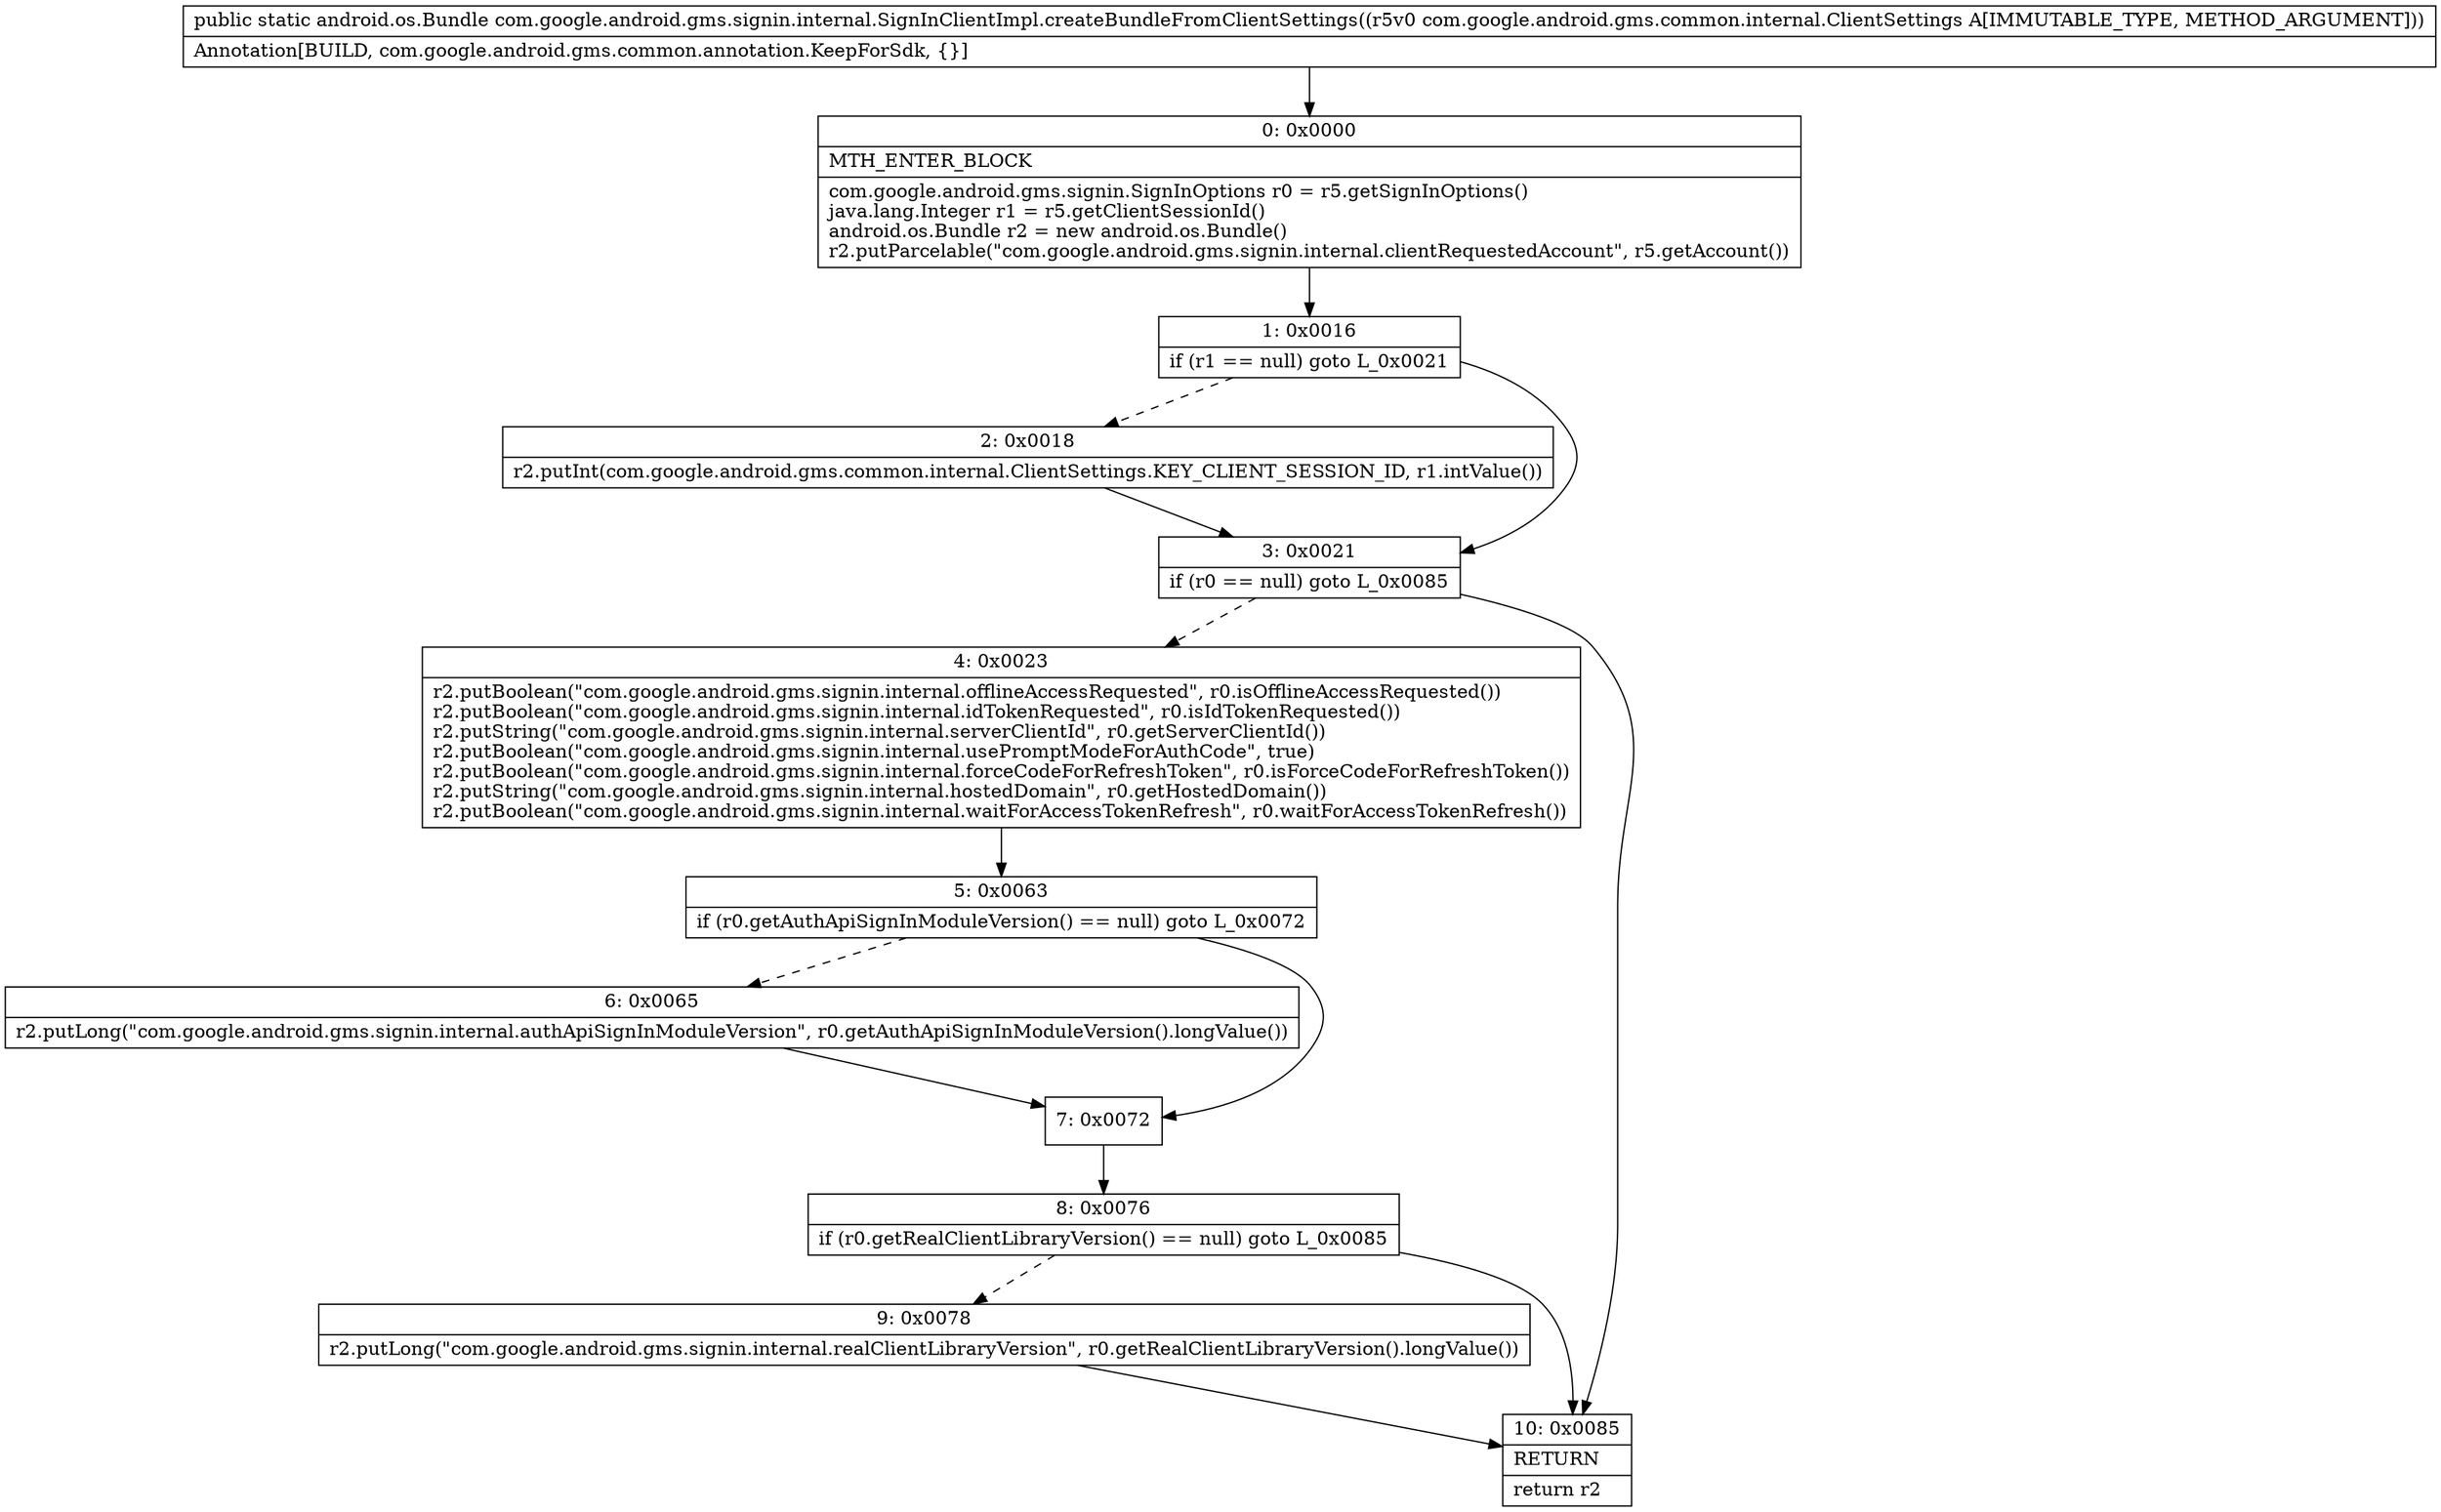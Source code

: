 digraph "CFG forcom.google.android.gms.signin.internal.SignInClientImpl.createBundleFromClientSettings(Lcom\/google\/android\/gms\/common\/internal\/ClientSettings;)Landroid\/os\/Bundle;" {
Node_0 [shape=record,label="{0\:\ 0x0000|MTH_ENTER_BLOCK\l|com.google.android.gms.signin.SignInOptions r0 = r5.getSignInOptions()\ljava.lang.Integer r1 = r5.getClientSessionId()\landroid.os.Bundle r2 = new android.os.Bundle()\lr2.putParcelable(\"com.google.android.gms.signin.internal.clientRequestedAccount\", r5.getAccount())\l}"];
Node_1 [shape=record,label="{1\:\ 0x0016|if (r1 == null) goto L_0x0021\l}"];
Node_2 [shape=record,label="{2\:\ 0x0018|r2.putInt(com.google.android.gms.common.internal.ClientSettings.KEY_CLIENT_SESSION_ID, r1.intValue())\l}"];
Node_3 [shape=record,label="{3\:\ 0x0021|if (r0 == null) goto L_0x0085\l}"];
Node_4 [shape=record,label="{4\:\ 0x0023|r2.putBoolean(\"com.google.android.gms.signin.internal.offlineAccessRequested\", r0.isOfflineAccessRequested())\lr2.putBoolean(\"com.google.android.gms.signin.internal.idTokenRequested\", r0.isIdTokenRequested())\lr2.putString(\"com.google.android.gms.signin.internal.serverClientId\", r0.getServerClientId())\lr2.putBoolean(\"com.google.android.gms.signin.internal.usePromptModeForAuthCode\", true)\lr2.putBoolean(\"com.google.android.gms.signin.internal.forceCodeForRefreshToken\", r0.isForceCodeForRefreshToken())\lr2.putString(\"com.google.android.gms.signin.internal.hostedDomain\", r0.getHostedDomain())\lr2.putBoolean(\"com.google.android.gms.signin.internal.waitForAccessTokenRefresh\", r0.waitForAccessTokenRefresh())\l}"];
Node_5 [shape=record,label="{5\:\ 0x0063|if (r0.getAuthApiSignInModuleVersion() == null) goto L_0x0072\l}"];
Node_6 [shape=record,label="{6\:\ 0x0065|r2.putLong(\"com.google.android.gms.signin.internal.authApiSignInModuleVersion\", r0.getAuthApiSignInModuleVersion().longValue())\l}"];
Node_7 [shape=record,label="{7\:\ 0x0072}"];
Node_8 [shape=record,label="{8\:\ 0x0076|if (r0.getRealClientLibraryVersion() == null) goto L_0x0085\l}"];
Node_9 [shape=record,label="{9\:\ 0x0078|r2.putLong(\"com.google.android.gms.signin.internal.realClientLibraryVersion\", r0.getRealClientLibraryVersion().longValue())\l}"];
Node_10 [shape=record,label="{10\:\ 0x0085|RETURN\l|return r2\l}"];
MethodNode[shape=record,label="{public static android.os.Bundle com.google.android.gms.signin.internal.SignInClientImpl.createBundleFromClientSettings((r5v0 com.google.android.gms.common.internal.ClientSettings A[IMMUTABLE_TYPE, METHOD_ARGUMENT]))  | Annotation[BUILD, com.google.android.gms.common.annotation.KeepForSdk, \{\}]\l}"];
MethodNode -> Node_0;
Node_0 -> Node_1;
Node_1 -> Node_2[style=dashed];
Node_1 -> Node_3;
Node_2 -> Node_3;
Node_3 -> Node_4[style=dashed];
Node_3 -> Node_10;
Node_4 -> Node_5;
Node_5 -> Node_6[style=dashed];
Node_5 -> Node_7;
Node_6 -> Node_7;
Node_7 -> Node_8;
Node_8 -> Node_9[style=dashed];
Node_8 -> Node_10;
Node_9 -> Node_10;
}


